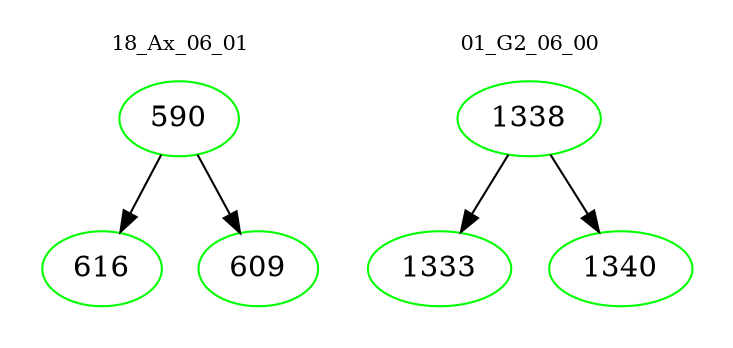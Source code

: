 digraph{
subgraph cluster_0 {
color = white
label = "18_Ax_06_01";
fontsize=10;
T0_590 [label="590", color="green"]
T0_590 -> T0_616 [color="black"]
T0_616 [label="616", color="green"]
T0_590 -> T0_609 [color="black"]
T0_609 [label="609", color="green"]
}
subgraph cluster_1 {
color = white
label = "01_G2_06_00";
fontsize=10;
T1_1338 [label="1338", color="green"]
T1_1338 -> T1_1333 [color="black"]
T1_1333 [label="1333", color="green"]
T1_1338 -> T1_1340 [color="black"]
T1_1340 [label="1340", color="green"]
}
}
